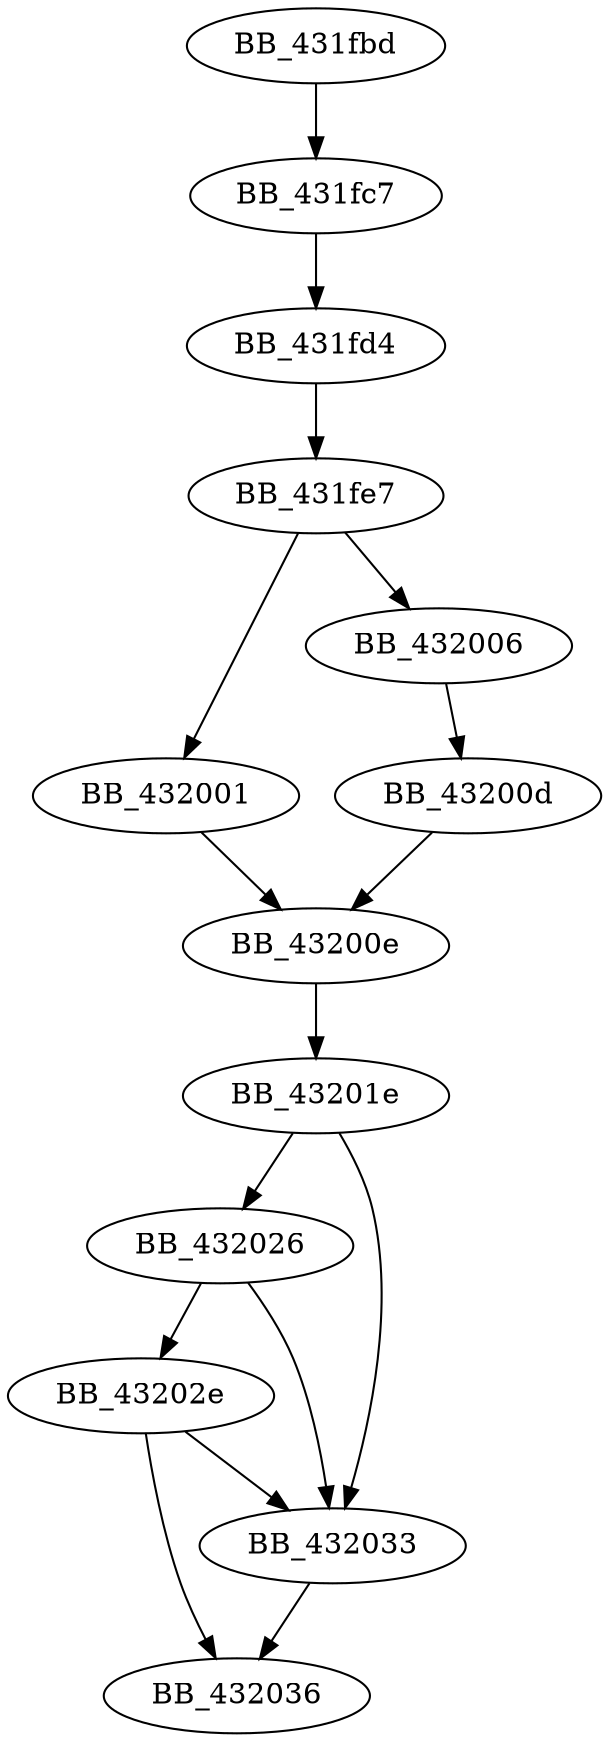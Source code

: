 DiGraph _GetLcidFromLangCountry{
BB_431fbd->BB_431fc7
BB_431fc7->BB_431fd4
BB_431fd4->BB_431fe7
BB_431fe7->BB_432001
BB_431fe7->BB_432006
BB_432001->BB_43200e
BB_432006->BB_43200d
BB_43200d->BB_43200e
BB_43200e->BB_43201e
BB_43201e->BB_432026
BB_43201e->BB_432033
BB_432026->BB_43202e
BB_432026->BB_432033
BB_43202e->BB_432033
BB_43202e->BB_432036
BB_432033->BB_432036
}
